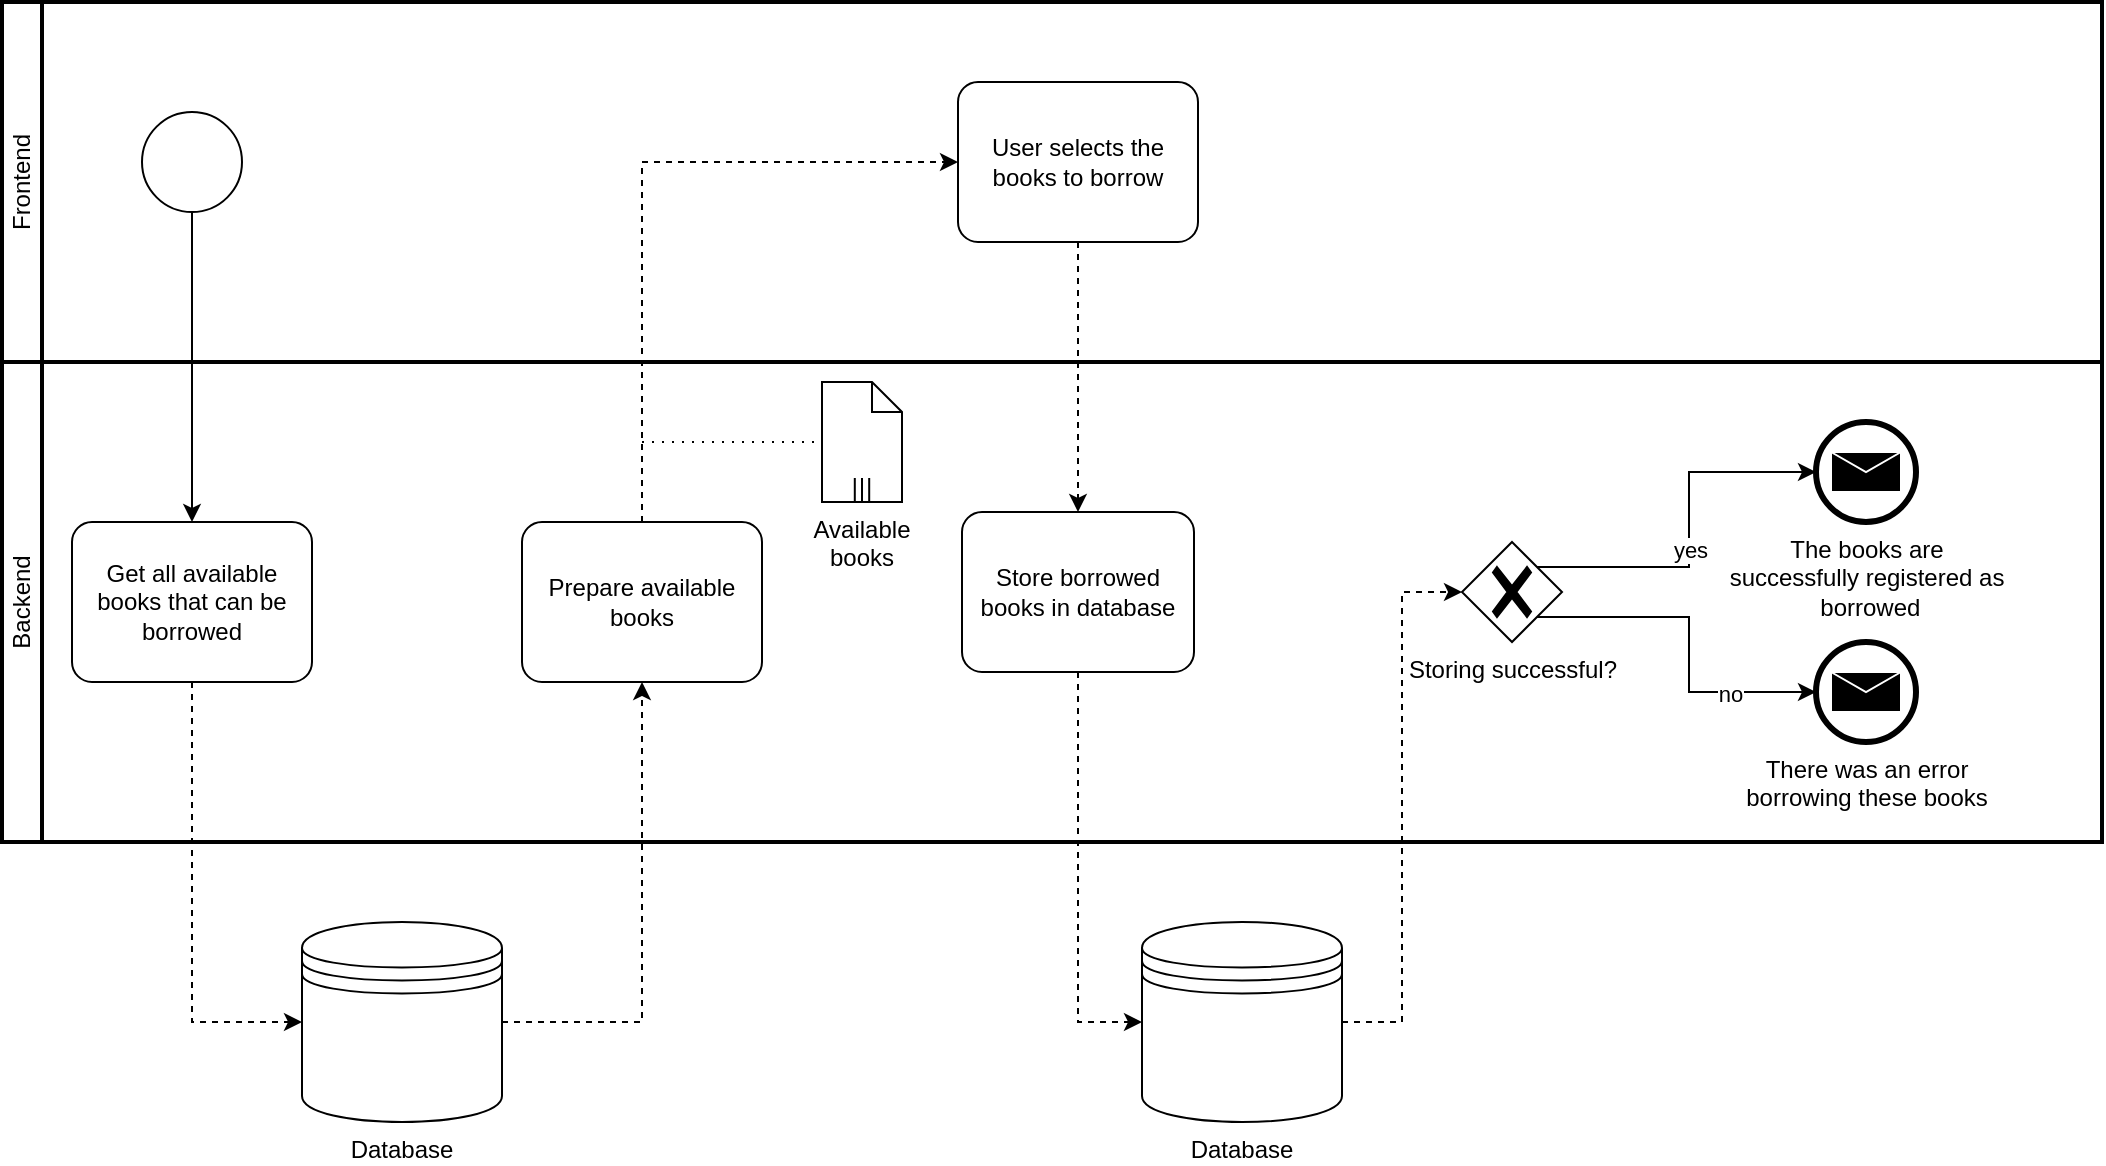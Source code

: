 <mxfile version="20.5.3" type="device"><diagram id="prtHgNgQTEPvFCAcTncT" name="Page-1"><mxGraphModel dx="1422" dy="924" grid="1" gridSize="10" guides="1" tooltips="1" connect="1" arrows="1" fold="1" page="1" pageScale="1" pageWidth="827" pageHeight="1169" math="0" shadow="0"><root><mxCell id="0"/><mxCell id="1" parent="0"/><mxCell id="oNMCgUziGaV7ED_1RoHm-6" value="Frontend" style="swimlane;html=1;startSize=20;fontStyle=0;collapsible=0;horizontal=0;swimlaneLine=1;swimlaneFillColor=#ffffff;strokeWidth=2;whiteSpace=wrap;" vertex="1" parent="1"><mxGeometry x="130" y="40" width="1050" height="180" as="geometry"/></mxCell><mxCell id="oNMCgUziGaV7ED_1RoHm-19" value="" style="points=[[0.145,0.145,0],[0.5,0,0],[0.855,0.145,0],[1,0.5,0],[0.855,0.855,0],[0.5,1,0],[0.145,0.855,0],[0,0.5,0]];shape=mxgraph.bpmn.event;html=1;verticalLabelPosition=bottom;labelBackgroundColor=#ffffff;verticalAlign=top;align=center;perimeter=ellipsePerimeter;outlineConnect=0;aspect=fixed;outline=standard;symbol=general;" vertex="1" parent="oNMCgUziGaV7ED_1RoHm-6"><mxGeometry x="70" y="55" width="50" height="50" as="geometry"/></mxCell><mxCell id="oNMCgUziGaV7ED_1RoHm-20" value="User selects the books to borrow" style="points=[[0.25,0,0],[0.5,0,0],[0.75,0,0],[1,0.25,0],[1,0.5,0],[1,0.75,0],[0.75,1,0],[0.5,1,0],[0.25,1,0],[0,0.75,0],[0,0.5,0],[0,0.25,0]];shape=mxgraph.bpmn.task;whiteSpace=wrap;rectStyle=rounded;size=10;html=1;taskMarker=abstract;" vertex="1" parent="oNMCgUziGaV7ED_1RoHm-6"><mxGeometry x="478" y="40" width="120" height="80" as="geometry"/></mxCell><mxCell id="oNMCgUziGaV7ED_1RoHm-7" value="Backend" style="swimlane;html=1;startSize=20;fontStyle=0;collapsible=0;horizontal=0;swimlaneLine=1;swimlaneFillColor=#ffffff;strokeWidth=2;whiteSpace=wrap;" vertex="1" parent="1"><mxGeometry x="130" y="220" width="1050" height="240" as="geometry"/></mxCell><mxCell id="oNMCgUziGaV7ED_1RoHm-13" value="Store borrowed books in database" style="points=[[0.25,0,0],[0.5,0,0],[0.75,0,0],[1,0.25,0],[1,0.5,0],[1,0.75,0],[0.75,1,0],[0.5,1,0],[0.25,1,0],[0,0.75,0],[0,0.5,0],[0,0.25,0]];shape=mxgraph.bpmn.task;whiteSpace=wrap;rectStyle=rounded;size=10;html=1;taskMarker=abstract;" vertex="1" parent="oNMCgUziGaV7ED_1RoHm-7"><mxGeometry x="480" y="75" width="116" height="80" as="geometry"/></mxCell><mxCell id="oNMCgUziGaV7ED_1RoHm-28" style="edgeStyle=orthogonalEdgeStyle;rounded=0;orthogonalLoop=1;jettySize=auto;html=1;exitX=0.75;exitY=0.75;exitDx=0;exitDy=0;exitPerimeter=0;entryX=0;entryY=0.5;entryDx=0;entryDy=0;entryPerimeter=0;" edge="1" parent="oNMCgUziGaV7ED_1RoHm-7" source="oNMCgUziGaV7ED_1RoHm-25" target="oNMCgUziGaV7ED_1RoHm-27"><mxGeometry relative="1" as="geometry"/></mxCell><mxCell id="oNMCgUziGaV7ED_1RoHm-32" value="no" style="edgeLabel;html=1;align=center;verticalAlign=middle;resizable=0;points=[];" vertex="1" connectable="0" parent="oNMCgUziGaV7ED_1RoHm-28"><mxGeometry x="0.513" y="-1" relative="1" as="geometry"><mxPoint as="offset"/></mxGeometry></mxCell><mxCell id="oNMCgUziGaV7ED_1RoHm-30" style="edgeStyle=orthogonalEdgeStyle;rounded=0;orthogonalLoop=1;jettySize=auto;html=1;exitX=0.75;exitY=0.25;exitDx=0;exitDy=0;exitPerimeter=0;entryX=0;entryY=0.5;entryDx=0;entryDy=0;entryPerimeter=0;" edge="1" parent="oNMCgUziGaV7ED_1RoHm-7" source="oNMCgUziGaV7ED_1RoHm-25" target="oNMCgUziGaV7ED_1RoHm-41"><mxGeometry relative="1" as="geometry"><mxPoint x="907" y="45" as="targetPoint"/></mxGeometry></mxCell><mxCell id="oNMCgUziGaV7ED_1RoHm-31" value="yes" style="edgeLabel;html=1;align=center;verticalAlign=middle;resizable=0;points=[];" vertex="1" connectable="0" parent="oNMCgUziGaV7ED_1RoHm-30"><mxGeometry x="-0.096" relative="1" as="geometry"><mxPoint as="offset"/></mxGeometry></mxCell><mxCell id="oNMCgUziGaV7ED_1RoHm-25" value="Storing successful?" style="points=[[0.25,0.25,0],[0.5,0,0],[0.75,0.25,0],[1,0.5,0],[0.75,0.75,0],[0.5,1,0],[0.25,0.75,0],[0,0.5,0]];shape=mxgraph.bpmn.gateway2;html=1;verticalLabelPosition=bottom;labelBackgroundColor=#ffffff;verticalAlign=top;align=center;perimeter=rhombusPerimeter;outlineConnect=0;outline=none;symbol=none;gwType=exclusive;" vertex="1" parent="oNMCgUziGaV7ED_1RoHm-7"><mxGeometry x="730" y="90" width="50" height="50" as="geometry"/></mxCell><mxCell id="oNMCgUziGaV7ED_1RoHm-27" value="There was an error &lt;br&gt;borrowing these books" style="points=[[0.145,0.145,0],[0.5,0,0],[0.855,0.145,0],[1,0.5,0],[0.855,0.855,0],[0.5,1,0],[0.145,0.855,0],[0,0.5,0]];shape=mxgraph.bpmn.event;html=1;verticalLabelPosition=bottom;labelBackgroundColor=#ffffff;verticalAlign=top;align=center;perimeter=ellipsePerimeter;outlineConnect=0;aspect=fixed;outline=end;symbol=message;" vertex="1" parent="oNMCgUziGaV7ED_1RoHm-7"><mxGeometry x="907" y="140" width="50" height="50" as="geometry"/></mxCell><mxCell id="oNMCgUziGaV7ED_1RoHm-33" value="Get all available books that can be borrowed" style="points=[[0.25,0,0],[0.5,0,0],[0.75,0,0],[1,0.25,0],[1,0.5,0],[1,0.75,0],[0.75,1,0],[0.5,1,0],[0.25,1,0],[0,0.75,0],[0,0.5,0],[0,0.25,0]];shape=mxgraph.bpmn.task;whiteSpace=wrap;rectStyle=rounded;size=10;html=1;taskMarker=abstract;" vertex="1" parent="oNMCgUziGaV7ED_1RoHm-7"><mxGeometry x="35" y="80" width="120" height="80" as="geometry"/></mxCell><mxCell id="oNMCgUziGaV7ED_1RoHm-37" value="Prepare available books" style="points=[[0.25,0,0],[0.5,0,0],[0.75,0,0],[1,0.25,0],[1,0.5,0],[1,0.75,0],[0.75,1,0],[0.5,1,0],[0.25,1,0],[0,0.75,0],[0,0.5,0],[0,0.25,0]];shape=mxgraph.bpmn.task;whiteSpace=wrap;rectStyle=rounded;size=10;html=1;taskMarker=abstract;" vertex="1" parent="oNMCgUziGaV7ED_1RoHm-7"><mxGeometry x="260" y="80" width="120" height="80" as="geometry"/></mxCell><mxCell id="oNMCgUziGaV7ED_1RoHm-41" value="The books are&lt;br&gt;successfully registered as&lt;br&gt;&amp;nbsp;borrowed" style="points=[[0.145,0.145,0],[0.5,0,0],[0.855,0.145,0],[1,0.5,0],[0.855,0.855,0],[0.5,1,0],[0.145,0.855,0],[0,0.5,0]];shape=mxgraph.bpmn.event;html=1;verticalLabelPosition=bottom;labelBackgroundColor=#ffffff;verticalAlign=top;align=center;perimeter=ellipsePerimeter;outlineConnect=0;aspect=fixed;outline=end;symbol=message;" vertex="1" parent="oNMCgUziGaV7ED_1RoHm-7"><mxGeometry x="907" y="30" width="50" height="50" as="geometry"/></mxCell><mxCell id="oNMCgUziGaV7ED_1RoHm-42" value="Available books" style="shape=mxgraph.bpmn.data;labelPosition=center;verticalLabelPosition=bottom;align=center;verticalAlign=top;whiteSpace=wrap;size=15;html=1;bpmnTransferType=none;isCollection=1;" vertex="1" parent="oNMCgUziGaV7ED_1RoHm-7"><mxGeometry x="410" y="10" width="40" height="60" as="geometry"/></mxCell><mxCell id="oNMCgUziGaV7ED_1RoHm-43" value="" style="edgeStyle=elbowEdgeStyle;fontSize=12;html=1;endFill=0;startFill=0;endSize=6;startSize=6;dashed=1;dashPattern=1 4;endArrow=none;startArrow=none;rounded=0;" edge="1" parent="oNMCgUziGaV7ED_1RoHm-7"><mxGeometry width="160" relative="1" as="geometry"><mxPoint x="320" y="40" as="sourcePoint"/><mxPoint x="410" y="40" as="targetPoint"/></mxGeometry></mxCell><mxCell id="oNMCgUziGaV7ED_1RoHm-24" style="edgeStyle=orthogonalEdgeStyle;rounded=0;orthogonalLoop=1;jettySize=auto;html=1;exitX=1;exitY=0.5;exitDx=0;exitDy=0;entryX=0;entryY=0.5;entryDx=0;entryDy=0;entryPerimeter=0;dashed=1;" edge="1" parent="1" source="oNMCgUziGaV7ED_1RoHm-17" target="oNMCgUziGaV7ED_1RoHm-25"><mxGeometry relative="1" as="geometry"><mxPoint x="920" y="340" as="targetPoint"/></mxGeometry></mxCell><mxCell id="oNMCgUziGaV7ED_1RoHm-17" value="Database" style="shape=datastore;whiteSpace=wrap;html=1;labelPosition=center;verticalLabelPosition=bottom;align=center;verticalAlign=top;" vertex="1" parent="1"><mxGeometry x="700" y="500" width="100" height="100" as="geometry"/></mxCell><mxCell id="oNMCgUziGaV7ED_1RoHm-21" style="edgeStyle=orthogonalEdgeStyle;rounded=0;orthogonalLoop=1;jettySize=auto;html=1;exitX=0.5;exitY=1;exitDx=0;exitDy=0;exitPerimeter=0;entryX=0.5;entryY=0;entryDx=0;entryDy=0;entryPerimeter=0;dashed=1;" edge="1" parent="1" source="oNMCgUziGaV7ED_1RoHm-20" target="oNMCgUziGaV7ED_1RoHm-13"><mxGeometry relative="1" as="geometry"/></mxCell><mxCell id="oNMCgUziGaV7ED_1RoHm-22" style="edgeStyle=orthogonalEdgeStyle;rounded=0;orthogonalLoop=1;jettySize=auto;html=1;exitX=0.5;exitY=1;exitDx=0;exitDy=0;exitPerimeter=0;entryX=0;entryY=0.5;entryDx=0;entryDy=0;dashed=1;" edge="1" parent="1" source="oNMCgUziGaV7ED_1RoHm-13" target="oNMCgUziGaV7ED_1RoHm-17"><mxGeometry relative="1" as="geometry"/></mxCell><mxCell id="oNMCgUziGaV7ED_1RoHm-34" style="edgeStyle=orthogonalEdgeStyle;rounded=0;orthogonalLoop=1;jettySize=auto;html=1;exitX=0.5;exitY=1;exitDx=0;exitDy=0;exitPerimeter=0;entryX=0.5;entryY=0;entryDx=0;entryDy=0;entryPerimeter=0;" edge="1" parent="1" source="oNMCgUziGaV7ED_1RoHm-19" target="oNMCgUziGaV7ED_1RoHm-33"><mxGeometry relative="1" as="geometry"/></mxCell><mxCell id="oNMCgUziGaV7ED_1RoHm-38" style="edgeStyle=orthogonalEdgeStyle;rounded=0;orthogonalLoop=1;jettySize=auto;html=1;exitX=1;exitY=0.5;exitDx=0;exitDy=0;entryX=0.5;entryY=1;entryDx=0;entryDy=0;entryPerimeter=0;dashed=1;" edge="1" parent="1" source="oNMCgUziGaV7ED_1RoHm-35" target="oNMCgUziGaV7ED_1RoHm-37"><mxGeometry relative="1" as="geometry"/></mxCell><mxCell id="oNMCgUziGaV7ED_1RoHm-35" value="Database" style="shape=datastore;whiteSpace=wrap;html=1;labelPosition=center;verticalLabelPosition=bottom;align=center;verticalAlign=top;" vertex="1" parent="1"><mxGeometry x="280" y="500" width="100" height="100" as="geometry"/></mxCell><mxCell id="oNMCgUziGaV7ED_1RoHm-36" style="edgeStyle=orthogonalEdgeStyle;rounded=0;orthogonalLoop=1;jettySize=auto;html=1;exitX=0.5;exitY=1;exitDx=0;exitDy=0;exitPerimeter=0;entryX=0;entryY=0.5;entryDx=0;entryDy=0;dashed=1;" edge="1" parent="1" source="oNMCgUziGaV7ED_1RoHm-33" target="oNMCgUziGaV7ED_1RoHm-35"><mxGeometry relative="1" as="geometry"/></mxCell><mxCell id="oNMCgUziGaV7ED_1RoHm-39" style="edgeStyle=orthogonalEdgeStyle;rounded=0;orthogonalLoop=1;jettySize=auto;html=1;exitX=0.5;exitY=0;exitDx=0;exitDy=0;exitPerimeter=0;entryX=0;entryY=0.5;entryDx=0;entryDy=0;entryPerimeter=0;dashed=1;" edge="1" parent="1" source="oNMCgUziGaV7ED_1RoHm-37" target="oNMCgUziGaV7ED_1RoHm-20"><mxGeometry relative="1" as="geometry"/></mxCell></root></mxGraphModel></diagram></mxfile>